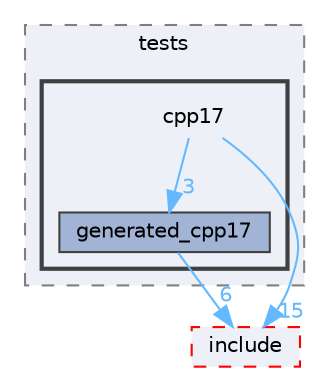 digraph "flatbuffers/tests/cpp17"
{
 // LATEX_PDF_SIZE
  bgcolor="transparent";
  edge [fontname=Helvetica,fontsize=10,labelfontname=Helvetica,labelfontsize=10];
  node [fontname=Helvetica,fontsize=10,shape=box,height=0.2,width=0.4];
  compound=true
  subgraph clusterdir_8a29680ac58f070fa77498b7cfb0e5d9 {
    graph [ bgcolor="#edf0f7", pencolor="grey50", label="tests", fontname=Helvetica,fontsize=10 style="filled,dashed", URL="dir_8a29680ac58f070fa77498b7cfb0e5d9.html",tooltip=""]
  subgraph clusterdir_1d78d349fd49d69e7020781d949b6684 {
    graph [ bgcolor="#edf0f7", pencolor="grey25", label="", fontname=Helvetica,fontsize=10 style="filled,bold", URL="dir_1d78d349fd49d69e7020781d949b6684.html",tooltip=""]
    dir_1d78d349fd49d69e7020781d949b6684 [shape=plaintext, label="cpp17"];
  dir_beddfb0e61701dd4f299fd7de57dd1a7 [label="generated_cpp17", fillcolor="#a2b4d6", color="grey25", style="filled", URL="dir_beddfb0e61701dd4f299fd7de57dd1a7.html",tooltip=""];
  }
  }
  dir_1070400e4fc31576c7133789377210a4 [label="include", fillcolor="#edf0f7", color="red", style="filled,dashed", URL="dir_1070400e4fc31576c7133789377210a4.html",tooltip=""];
  dir_1d78d349fd49d69e7020781d949b6684->dir_1070400e4fc31576c7133789377210a4 [headlabel="15", labeldistance=1.5 headhref="dir_000035_000117.html" href="dir_000035_000117.html" color="steelblue1" fontcolor="steelblue1"];
  dir_1d78d349fd49d69e7020781d949b6684->dir_beddfb0e61701dd4f299fd7de57dd1a7 [headlabel="3", labeldistance=1.5 headhref="dir_000035_000084.html" href="dir_000035_000084.html" color="steelblue1" fontcolor="steelblue1"];
  dir_beddfb0e61701dd4f299fd7de57dd1a7->dir_1070400e4fc31576c7133789377210a4 [headlabel="6", labeldistance=1.5 headhref="dir_000084_000117.html" href="dir_000084_000117.html" color="steelblue1" fontcolor="steelblue1"];
}
